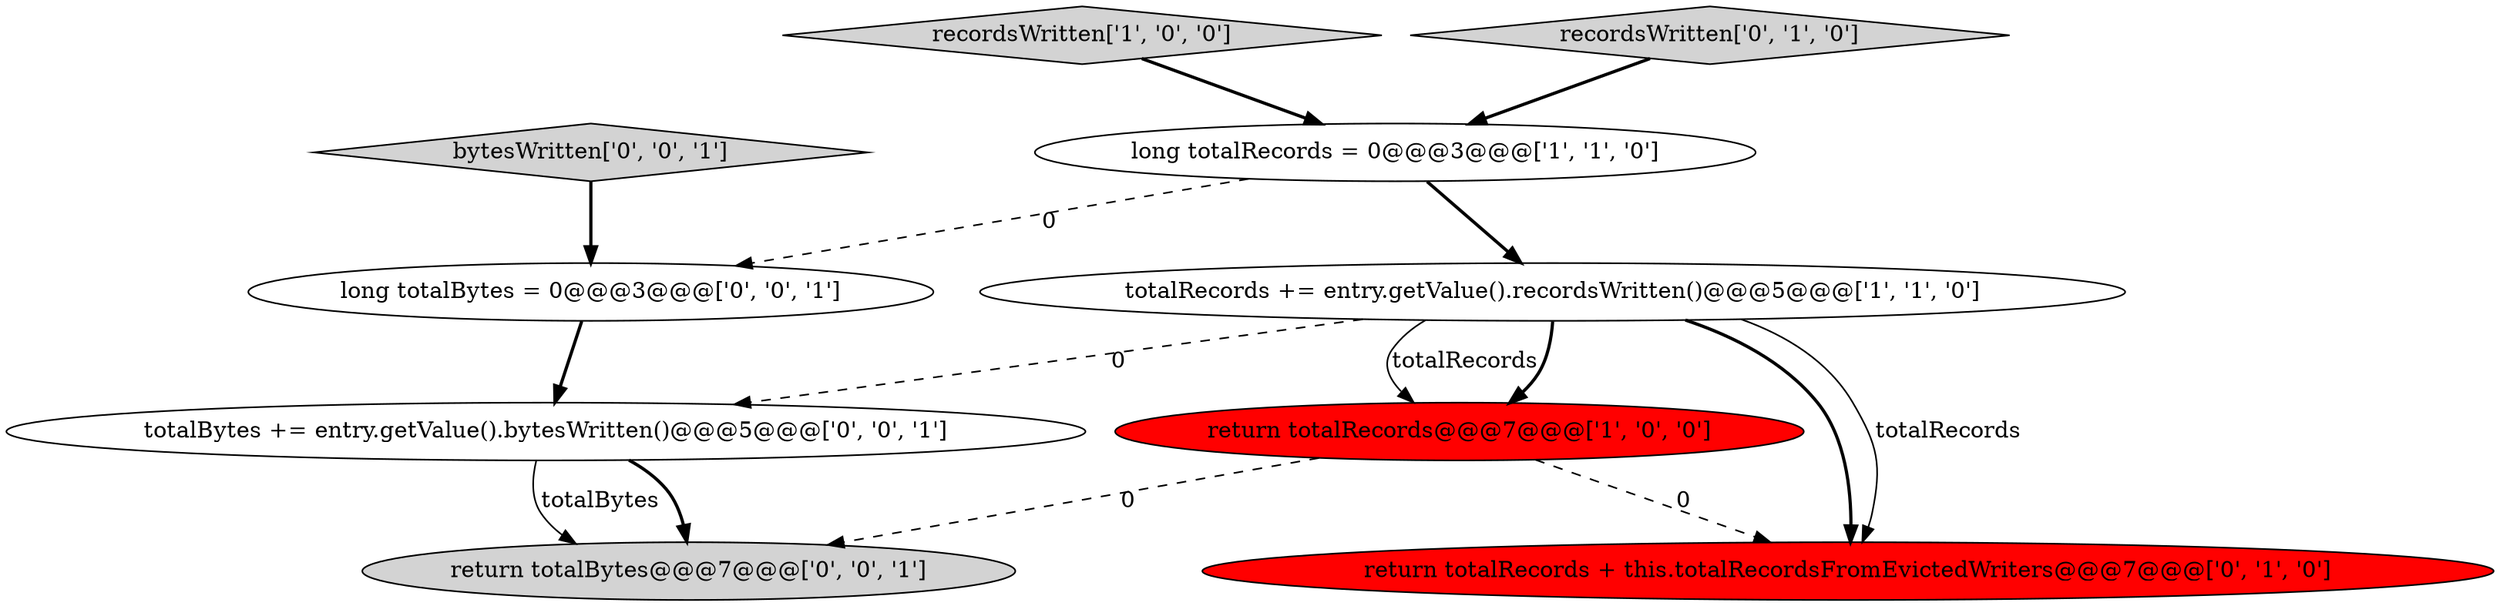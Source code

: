 digraph {
6 [style = filled, label = "long totalBytes = 0@@@3@@@['0', '0', '1']", fillcolor = white, shape = ellipse image = "AAA0AAABBB3BBB"];
8 [style = filled, label = "bytesWritten['0', '0', '1']", fillcolor = lightgray, shape = diamond image = "AAA0AAABBB3BBB"];
2 [style = filled, label = "return totalRecords@@@7@@@['1', '0', '0']", fillcolor = red, shape = ellipse image = "AAA1AAABBB1BBB"];
9 [style = filled, label = "totalBytes += entry.getValue().bytesWritten()@@@5@@@['0', '0', '1']", fillcolor = white, shape = ellipse image = "AAA0AAABBB3BBB"];
3 [style = filled, label = "recordsWritten['1', '0', '0']", fillcolor = lightgray, shape = diamond image = "AAA0AAABBB1BBB"];
5 [style = filled, label = "recordsWritten['0', '1', '0']", fillcolor = lightgray, shape = diamond image = "AAA0AAABBB2BBB"];
1 [style = filled, label = "totalRecords += entry.getValue().recordsWritten()@@@5@@@['1', '1', '0']", fillcolor = white, shape = ellipse image = "AAA0AAABBB1BBB"];
7 [style = filled, label = "return totalBytes@@@7@@@['0', '0', '1']", fillcolor = lightgray, shape = ellipse image = "AAA0AAABBB3BBB"];
0 [style = filled, label = "long totalRecords = 0@@@3@@@['1', '1', '0']", fillcolor = white, shape = ellipse image = "AAA0AAABBB1BBB"];
4 [style = filled, label = "return totalRecords + this.totalRecordsFromEvictedWriters@@@7@@@['0', '1', '0']", fillcolor = red, shape = ellipse image = "AAA1AAABBB2BBB"];
1->2 [style = solid, label="totalRecords"];
2->4 [style = dashed, label="0"];
1->4 [style = bold, label=""];
1->2 [style = bold, label=""];
8->6 [style = bold, label=""];
0->6 [style = dashed, label="0"];
1->4 [style = solid, label="totalRecords"];
1->9 [style = dashed, label="0"];
6->9 [style = bold, label=""];
5->0 [style = bold, label=""];
9->7 [style = bold, label=""];
2->7 [style = dashed, label="0"];
0->1 [style = bold, label=""];
3->0 [style = bold, label=""];
9->7 [style = solid, label="totalBytes"];
}
